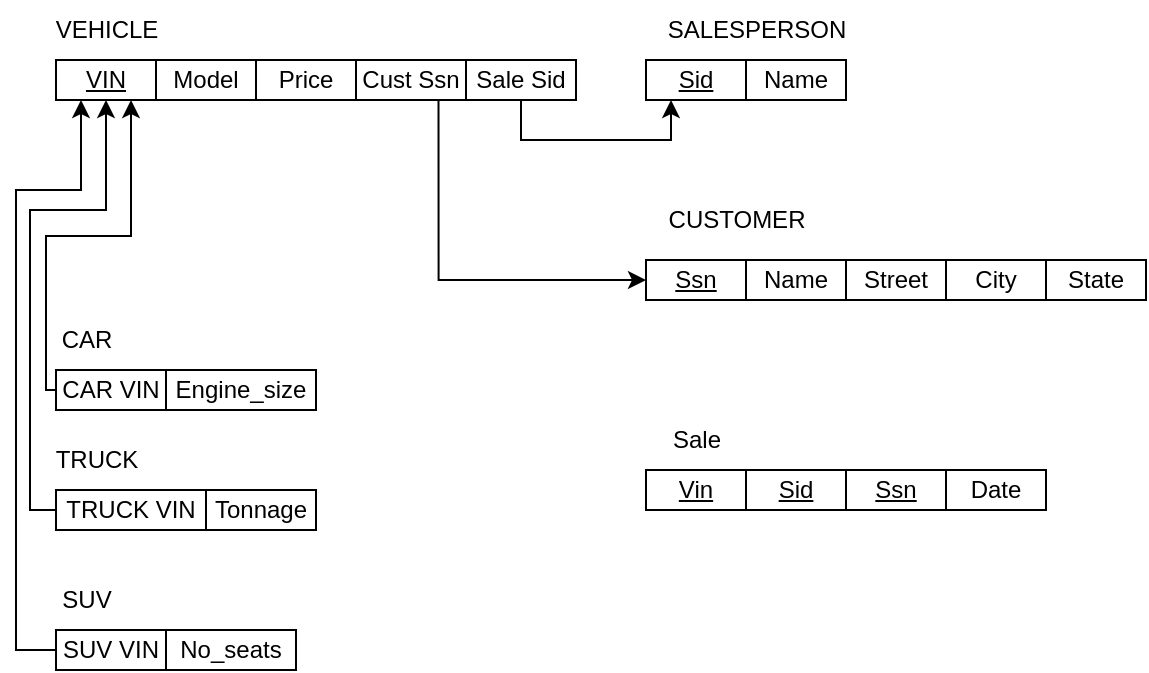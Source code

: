<mxfile version="20.4.2" type="github">
  <diagram id="yZq5IONLJEsk0bZvG2Z2" name="Page-1">
    <mxGraphModel dx="460" dy="784" grid="1" gridSize="10" guides="1" tooltips="1" connect="1" arrows="1" fold="1" page="1" pageScale="1" pageWidth="850" pageHeight="1100" math="0" shadow="0">
      <root>
        <mxCell id="0" />
        <mxCell id="1" parent="0" />
        <mxCell id="Zert8HyA5gWy37JvKC_g-1" value="VEHICLE" style="text;html=1;align=center;verticalAlign=middle;resizable=0;points=[];autosize=1;strokeColor=none;fillColor=none;" vertex="1" parent="1">
          <mxGeometry x="55" y="105" width="70" height="30" as="geometry" />
        </mxCell>
        <mxCell id="Zert8HyA5gWy37JvKC_g-2" value="&lt;u&gt;VIN&lt;/u&gt;" style="whiteSpace=wrap;html=1;" vertex="1" parent="1">
          <mxGeometry x="65" y="135" width="50" height="20" as="geometry" />
        </mxCell>
        <mxCell id="Zert8HyA5gWy37JvKC_g-3" value="Model" style="whiteSpace=wrap;html=1;" vertex="1" parent="1">
          <mxGeometry x="115" y="135" width="50" height="20" as="geometry" />
        </mxCell>
        <mxCell id="Zert8HyA5gWy37JvKC_g-4" value="Price" style="whiteSpace=wrap;html=1;" vertex="1" parent="1">
          <mxGeometry x="165" y="135" width="50" height="20" as="geometry" />
        </mxCell>
        <mxCell id="Zert8HyA5gWy37JvKC_g-5" value="&lt;u&gt;Sid&lt;/u&gt;" style="whiteSpace=wrap;html=1;" vertex="1" parent="1">
          <mxGeometry x="360" y="135" width="50" height="20" as="geometry" />
        </mxCell>
        <mxCell id="Zert8HyA5gWy37JvKC_g-7" value="SALESPERSON" style="text;html=1;align=center;verticalAlign=middle;resizable=0;points=[];autosize=1;strokeColor=none;fillColor=none;" vertex="1" parent="1">
          <mxGeometry x="360" y="105" width="110" height="30" as="geometry" />
        </mxCell>
        <mxCell id="Zert8HyA5gWy37JvKC_g-8" value="Name" style="whiteSpace=wrap;html=1;" vertex="1" parent="1">
          <mxGeometry x="410" y="135" width="50" height="20" as="geometry" />
        </mxCell>
        <mxCell id="Zert8HyA5gWy37JvKC_g-23" style="edgeStyle=orthogonalEdgeStyle;rounded=0;orthogonalLoop=1;jettySize=auto;html=1;exitX=0.5;exitY=1;exitDx=0;exitDy=0;entryX=0.25;entryY=1;entryDx=0;entryDy=0;" edge="1" parent="1" source="Zert8HyA5gWy37JvKC_g-10" target="Zert8HyA5gWy37JvKC_g-5">
          <mxGeometry relative="1" as="geometry">
            <mxPoint x="425" y="190" as="targetPoint" />
          </mxGeometry>
        </mxCell>
        <mxCell id="Zert8HyA5gWy37JvKC_g-10" value="Sale Sid" style="whiteSpace=wrap;html=1;" vertex="1" parent="1">
          <mxGeometry x="270" y="135" width="55" height="20" as="geometry" />
        </mxCell>
        <mxCell id="Zert8HyA5gWy37JvKC_g-11" value="CAR" style="text;html=1;align=center;verticalAlign=middle;resizable=0;points=[];autosize=1;strokeColor=none;fillColor=none;" vertex="1" parent="1">
          <mxGeometry x="55" y="260" width="50" height="30" as="geometry" />
        </mxCell>
        <mxCell id="Zert8HyA5gWy37JvKC_g-12" value="TRUCK" style="text;html=1;align=center;verticalAlign=middle;resizable=0;points=[];autosize=1;strokeColor=none;fillColor=none;" vertex="1" parent="1">
          <mxGeometry x="55" y="320" width="60" height="30" as="geometry" />
        </mxCell>
        <mxCell id="Zert8HyA5gWy37JvKC_g-20" style="edgeStyle=orthogonalEdgeStyle;rounded=0;orthogonalLoop=1;jettySize=auto;html=1;exitX=0;exitY=0.5;exitDx=0;exitDy=0;entryX=0.75;entryY=1;entryDx=0;entryDy=0;" edge="1" parent="1" source="Zert8HyA5gWy37JvKC_g-13" target="Zert8HyA5gWy37JvKC_g-2">
          <mxGeometry relative="1" as="geometry">
            <Array as="points">
              <mxPoint x="60" y="300" />
              <mxPoint x="60" y="223" />
              <mxPoint x="103" y="223" />
            </Array>
          </mxGeometry>
        </mxCell>
        <mxCell id="Zert8HyA5gWy37JvKC_g-13" value="CAR VIN" style="whiteSpace=wrap;html=1;" vertex="1" parent="1">
          <mxGeometry x="65" y="290" width="55" height="20" as="geometry" />
        </mxCell>
        <mxCell id="Zert8HyA5gWy37JvKC_g-14" value="Engine_size" style="whiteSpace=wrap;html=1;" vertex="1" parent="1">
          <mxGeometry x="120" y="290" width="75" height="20" as="geometry" />
        </mxCell>
        <mxCell id="Zert8HyA5gWy37JvKC_g-21" style="edgeStyle=orthogonalEdgeStyle;rounded=0;orthogonalLoop=1;jettySize=auto;html=1;exitX=0;exitY=0.5;exitDx=0;exitDy=0;entryX=0.5;entryY=1;entryDx=0;entryDy=0;" edge="1" parent="1" source="Zert8HyA5gWy37JvKC_g-15" target="Zert8HyA5gWy37JvKC_g-2">
          <mxGeometry relative="1" as="geometry">
            <mxPoint x="67" y="360" as="sourcePoint" />
            <mxPoint x="90" y="160" as="targetPoint" />
            <Array as="points">
              <mxPoint x="52" y="360" />
              <mxPoint x="52" y="210" />
              <mxPoint x="90" y="210" />
            </Array>
          </mxGeometry>
        </mxCell>
        <mxCell id="Zert8HyA5gWy37JvKC_g-15" value="TRUCK VIN" style="whiteSpace=wrap;html=1;" vertex="1" parent="1">
          <mxGeometry x="65" y="350" width="75" height="20" as="geometry" />
        </mxCell>
        <mxCell id="Zert8HyA5gWy37JvKC_g-16" value="Tonnage" style="whiteSpace=wrap;html=1;" vertex="1" parent="1">
          <mxGeometry x="140" y="350" width="55" height="20" as="geometry" />
        </mxCell>
        <mxCell id="Zert8HyA5gWy37JvKC_g-22" style="edgeStyle=orthogonalEdgeStyle;rounded=0;orthogonalLoop=1;jettySize=auto;html=1;exitX=0;exitY=0.5;exitDx=0;exitDy=0;entryX=0.25;entryY=1;entryDx=0;entryDy=0;" edge="1" parent="1" source="Zert8HyA5gWy37JvKC_g-17" target="Zert8HyA5gWy37JvKC_g-2">
          <mxGeometry relative="1" as="geometry">
            <Array as="points">
              <mxPoint x="45" y="430" />
              <mxPoint x="45" y="200" />
              <mxPoint x="77" y="200" />
            </Array>
          </mxGeometry>
        </mxCell>
        <mxCell id="Zert8HyA5gWy37JvKC_g-17" value="SUV VIN" style="whiteSpace=wrap;html=1;" vertex="1" parent="1">
          <mxGeometry x="65" y="420" width="55" height="20" as="geometry" />
        </mxCell>
        <mxCell id="Zert8HyA5gWy37JvKC_g-18" value="No_seats" style="whiteSpace=wrap;html=1;" vertex="1" parent="1">
          <mxGeometry x="120" y="420" width="65" height="20" as="geometry" />
        </mxCell>
        <mxCell id="Zert8HyA5gWy37JvKC_g-19" value="SUV" style="text;html=1;align=center;verticalAlign=middle;resizable=0;points=[];autosize=1;strokeColor=none;fillColor=none;" vertex="1" parent="1">
          <mxGeometry x="55" y="390" width="50" height="30" as="geometry" />
        </mxCell>
        <mxCell id="Zert8HyA5gWy37JvKC_g-24" value="Date" style="whiteSpace=wrap;html=1;" vertex="1" parent="1">
          <mxGeometry x="510" y="340" width="50" height="20" as="geometry" />
        </mxCell>
        <mxCell id="Zert8HyA5gWy37JvKC_g-25" value="CUSTOMER" style="text;html=1;align=center;verticalAlign=middle;resizable=0;points=[];autosize=1;strokeColor=none;fillColor=none;" vertex="1" parent="1">
          <mxGeometry x="360" y="200" width="90" height="30" as="geometry" />
        </mxCell>
        <mxCell id="Zert8HyA5gWy37JvKC_g-26" value="&lt;u&gt;Ssn&lt;/u&gt;" style="whiteSpace=wrap;html=1;" vertex="1" parent="1">
          <mxGeometry x="360" y="235" width="50" height="20" as="geometry" />
        </mxCell>
        <mxCell id="Zert8HyA5gWy37JvKC_g-27" value="Name" style="whiteSpace=wrap;html=1;" vertex="1" parent="1">
          <mxGeometry x="410" y="235" width="50" height="20" as="geometry" />
        </mxCell>
        <mxCell id="Zert8HyA5gWy37JvKC_g-28" value="State" style="whiteSpace=wrap;html=1;" vertex="1" parent="1">
          <mxGeometry x="560" y="235" width="50" height="20" as="geometry" />
        </mxCell>
        <mxCell id="Zert8HyA5gWy37JvKC_g-29" value="Street" style="whiteSpace=wrap;html=1;" vertex="1" parent="1">
          <mxGeometry x="460" y="235" width="50" height="20" as="geometry" />
        </mxCell>
        <mxCell id="Zert8HyA5gWy37JvKC_g-30" value="City" style="whiteSpace=wrap;html=1;" vertex="1" parent="1">
          <mxGeometry x="510" y="235" width="50" height="20" as="geometry" />
        </mxCell>
        <mxCell id="Zert8HyA5gWy37JvKC_g-31" value="Sale" style="text;html=1;align=center;verticalAlign=middle;resizable=0;points=[];autosize=1;strokeColor=none;fillColor=none;" vertex="1" parent="1">
          <mxGeometry x="360" y="310" width="50" height="30" as="geometry" />
        </mxCell>
        <mxCell id="Zert8HyA5gWy37JvKC_g-32" value="&lt;u&gt;Vin&lt;/u&gt;" style="whiteSpace=wrap;html=1;" vertex="1" parent="1">
          <mxGeometry x="360" y="340" width="50" height="20" as="geometry" />
        </mxCell>
        <mxCell id="Zert8HyA5gWy37JvKC_g-33" value="&lt;u&gt;Sid&lt;/u&gt;" style="whiteSpace=wrap;html=1;" vertex="1" parent="1">
          <mxGeometry x="410" y="340" width="50" height="20" as="geometry" />
        </mxCell>
        <mxCell id="Zert8HyA5gWy37JvKC_g-34" value="&lt;u&gt;Ssn&lt;/u&gt;" style="whiteSpace=wrap;html=1;" vertex="1" parent="1">
          <mxGeometry x="460" y="340" width="50" height="20" as="geometry" />
        </mxCell>
        <mxCell id="Zert8HyA5gWy37JvKC_g-39" style="edgeStyle=orthogonalEdgeStyle;rounded=0;orthogonalLoop=1;jettySize=auto;html=1;exitX=0.75;exitY=1;exitDx=0;exitDy=0;entryX=0;entryY=0.5;entryDx=0;entryDy=0;" edge="1" parent="1" source="Zert8HyA5gWy37JvKC_g-35" target="Zert8HyA5gWy37JvKC_g-26">
          <mxGeometry relative="1" as="geometry" />
        </mxCell>
        <mxCell id="Zert8HyA5gWy37JvKC_g-35" value="Cust Ssn" style="whiteSpace=wrap;html=1;" vertex="1" parent="1">
          <mxGeometry x="215" y="135" width="55" height="20" as="geometry" />
        </mxCell>
      </root>
    </mxGraphModel>
  </diagram>
</mxfile>
